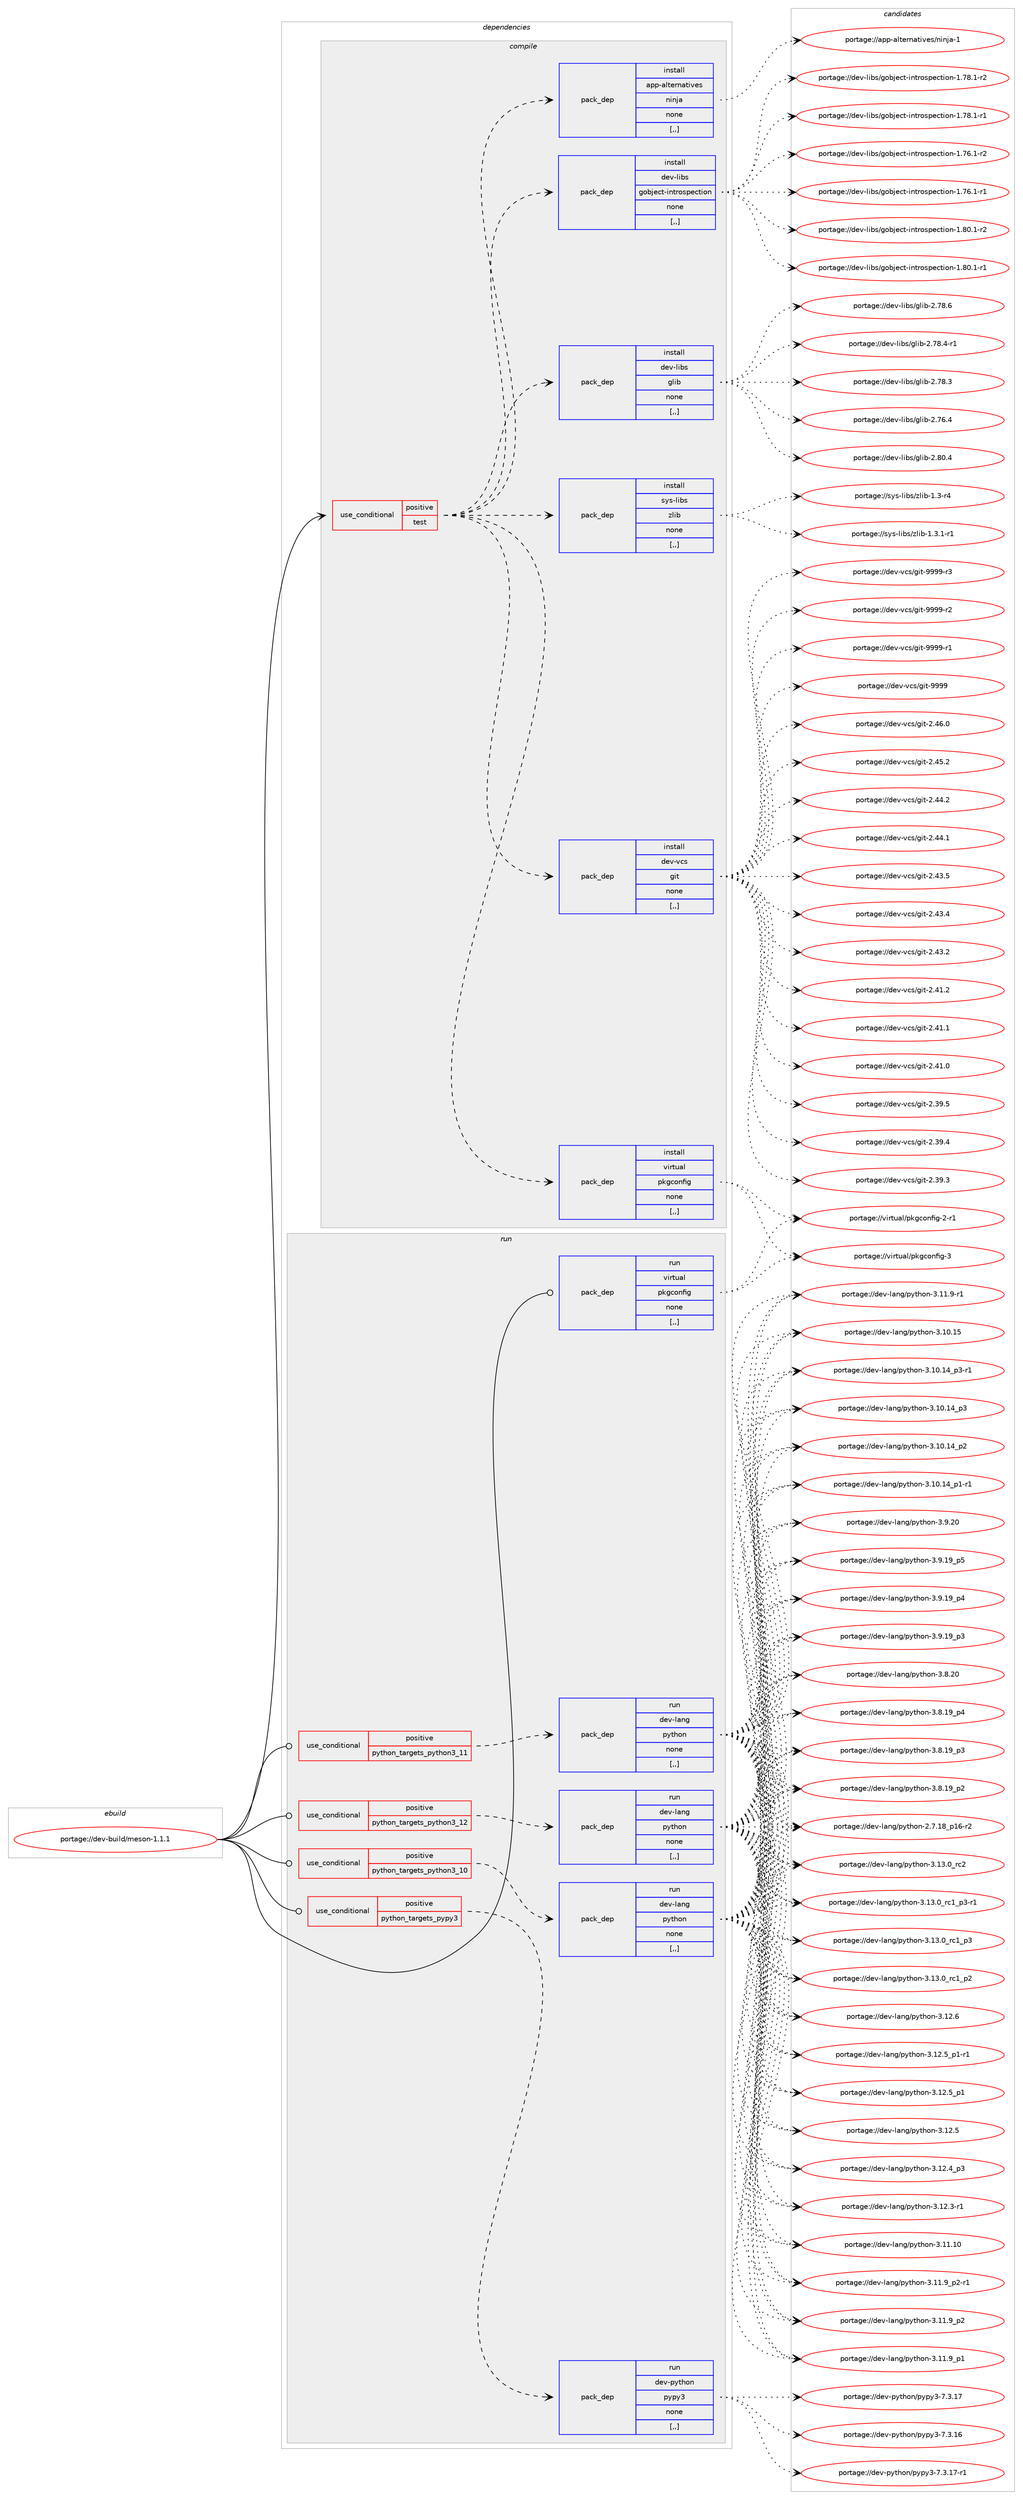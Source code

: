 digraph prolog {

# *************
# Graph options
# *************

newrank=true;
concentrate=true;
compound=true;
graph [rankdir=LR,fontname=Helvetica,fontsize=10,ranksep=1.5];#, ranksep=2.5, nodesep=0.2];
edge  [arrowhead=vee];
node  [fontname=Helvetica,fontsize=10];

# **********
# The ebuild
# **********

subgraph cluster_leftcol {
color=gray;
label=<<i>ebuild</i>>;
id [label="portage://dev-build/meson-1.1.1", color=red, width=4, href="../dev-build/meson-1.1.1.svg"];
}

# ****************
# The dependencies
# ****************

subgraph cluster_midcol {
color=gray;
label=<<i>dependencies</i>>;
subgraph cluster_compile {
fillcolor="#eeeeee";
style=filled;
label=<<i>compile</i>>;
subgraph cond146653 {
dependency558226 [label=<<TABLE BORDER="0" CELLBORDER="1" CELLSPACING="0" CELLPADDING="4"><TR><TD ROWSPAN="3" CELLPADDING="10">use_conditional</TD></TR><TR><TD>positive</TD></TR><TR><TD>test</TD></TR></TABLE>>, shape=none, color=red];
subgraph pack407051 {
dependency558227 [label=<<TABLE BORDER="0" CELLBORDER="1" CELLSPACING="0" CELLPADDING="4" WIDTH="220"><TR><TD ROWSPAN="6" CELLPADDING="30">pack_dep</TD></TR><TR><TD WIDTH="110">install</TD></TR><TR><TD>dev-libs</TD></TR><TR><TD>glib</TD></TR><TR><TD>none</TD></TR><TR><TD>[,,]</TD></TR></TABLE>>, shape=none, color=blue];
}
dependency558226:e -> dependency558227:w [weight=20,style="dashed",arrowhead="vee"];
subgraph pack407052 {
dependency558228 [label=<<TABLE BORDER="0" CELLBORDER="1" CELLSPACING="0" CELLPADDING="4" WIDTH="220"><TR><TD ROWSPAN="6" CELLPADDING="30">pack_dep</TD></TR><TR><TD WIDTH="110">install</TD></TR><TR><TD>dev-libs</TD></TR><TR><TD>gobject-introspection</TD></TR><TR><TD>none</TD></TR><TR><TD>[,,]</TD></TR></TABLE>>, shape=none, color=blue];
}
dependency558226:e -> dependency558228:w [weight=20,style="dashed",arrowhead="vee"];
subgraph pack407053 {
dependency558229 [label=<<TABLE BORDER="0" CELLBORDER="1" CELLSPACING="0" CELLPADDING="4" WIDTH="220"><TR><TD ROWSPAN="6" CELLPADDING="30">pack_dep</TD></TR><TR><TD WIDTH="110">install</TD></TR><TR><TD>app-alternatives</TD></TR><TR><TD>ninja</TD></TR><TR><TD>none</TD></TR><TR><TD>[,,]</TD></TR></TABLE>>, shape=none, color=blue];
}
dependency558226:e -> dependency558229:w [weight=20,style="dashed",arrowhead="vee"];
subgraph pack407054 {
dependency558230 [label=<<TABLE BORDER="0" CELLBORDER="1" CELLSPACING="0" CELLPADDING="4" WIDTH="220"><TR><TD ROWSPAN="6" CELLPADDING="30">pack_dep</TD></TR><TR><TD WIDTH="110">install</TD></TR><TR><TD>dev-vcs</TD></TR><TR><TD>git</TD></TR><TR><TD>none</TD></TR><TR><TD>[,,]</TD></TR></TABLE>>, shape=none, color=blue];
}
dependency558226:e -> dependency558230:w [weight=20,style="dashed",arrowhead="vee"];
subgraph pack407055 {
dependency558231 [label=<<TABLE BORDER="0" CELLBORDER="1" CELLSPACING="0" CELLPADDING="4" WIDTH="220"><TR><TD ROWSPAN="6" CELLPADDING="30">pack_dep</TD></TR><TR><TD WIDTH="110">install</TD></TR><TR><TD>sys-libs</TD></TR><TR><TD>zlib</TD></TR><TR><TD>none</TD></TR><TR><TD>[,,]</TD></TR></TABLE>>, shape=none, color=blue];
}
dependency558226:e -> dependency558231:w [weight=20,style="dashed",arrowhead="vee"];
subgraph pack407056 {
dependency558232 [label=<<TABLE BORDER="0" CELLBORDER="1" CELLSPACING="0" CELLPADDING="4" WIDTH="220"><TR><TD ROWSPAN="6" CELLPADDING="30">pack_dep</TD></TR><TR><TD WIDTH="110">install</TD></TR><TR><TD>virtual</TD></TR><TR><TD>pkgconfig</TD></TR><TR><TD>none</TD></TR><TR><TD>[,,]</TD></TR></TABLE>>, shape=none, color=blue];
}
dependency558226:e -> dependency558232:w [weight=20,style="dashed",arrowhead="vee"];
}
id:e -> dependency558226:w [weight=20,style="solid",arrowhead="vee"];
}
subgraph cluster_compileandrun {
fillcolor="#eeeeee";
style=filled;
label=<<i>compile and run</i>>;
}
subgraph cluster_run {
fillcolor="#eeeeee";
style=filled;
label=<<i>run</i>>;
subgraph cond146654 {
dependency558233 [label=<<TABLE BORDER="0" CELLBORDER="1" CELLSPACING="0" CELLPADDING="4"><TR><TD ROWSPAN="3" CELLPADDING="10">use_conditional</TD></TR><TR><TD>positive</TD></TR><TR><TD>python_targets_pypy3</TD></TR></TABLE>>, shape=none, color=red];
subgraph pack407057 {
dependency558234 [label=<<TABLE BORDER="0" CELLBORDER="1" CELLSPACING="0" CELLPADDING="4" WIDTH="220"><TR><TD ROWSPAN="6" CELLPADDING="30">pack_dep</TD></TR><TR><TD WIDTH="110">run</TD></TR><TR><TD>dev-python</TD></TR><TR><TD>pypy3</TD></TR><TR><TD>none</TD></TR><TR><TD>[,,]</TD></TR></TABLE>>, shape=none, color=blue];
}
dependency558233:e -> dependency558234:w [weight=20,style="dashed",arrowhead="vee"];
}
id:e -> dependency558233:w [weight=20,style="solid",arrowhead="odot"];
subgraph cond146655 {
dependency558235 [label=<<TABLE BORDER="0" CELLBORDER="1" CELLSPACING="0" CELLPADDING="4"><TR><TD ROWSPAN="3" CELLPADDING="10">use_conditional</TD></TR><TR><TD>positive</TD></TR><TR><TD>python_targets_python3_10</TD></TR></TABLE>>, shape=none, color=red];
subgraph pack407058 {
dependency558236 [label=<<TABLE BORDER="0" CELLBORDER="1" CELLSPACING="0" CELLPADDING="4" WIDTH="220"><TR><TD ROWSPAN="6" CELLPADDING="30">pack_dep</TD></TR><TR><TD WIDTH="110">run</TD></TR><TR><TD>dev-lang</TD></TR><TR><TD>python</TD></TR><TR><TD>none</TD></TR><TR><TD>[,,]</TD></TR></TABLE>>, shape=none, color=blue];
}
dependency558235:e -> dependency558236:w [weight=20,style="dashed",arrowhead="vee"];
}
id:e -> dependency558235:w [weight=20,style="solid",arrowhead="odot"];
subgraph cond146656 {
dependency558237 [label=<<TABLE BORDER="0" CELLBORDER="1" CELLSPACING="0" CELLPADDING="4"><TR><TD ROWSPAN="3" CELLPADDING="10">use_conditional</TD></TR><TR><TD>positive</TD></TR><TR><TD>python_targets_python3_11</TD></TR></TABLE>>, shape=none, color=red];
subgraph pack407059 {
dependency558238 [label=<<TABLE BORDER="0" CELLBORDER="1" CELLSPACING="0" CELLPADDING="4" WIDTH="220"><TR><TD ROWSPAN="6" CELLPADDING="30">pack_dep</TD></TR><TR><TD WIDTH="110">run</TD></TR><TR><TD>dev-lang</TD></TR><TR><TD>python</TD></TR><TR><TD>none</TD></TR><TR><TD>[,,]</TD></TR></TABLE>>, shape=none, color=blue];
}
dependency558237:e -> dependency558238:w [weight=20,style="dashed",arrowhead="vee"];
}
id:e -> dependency558237:w [weight=20,style="solid",arrowhead="odot"];
subgraph cond146657 {
dependency558239 [label=<<TABLE BORDER="0" CELLBORDER="1" CELLSPACING="0" CELLPADDING="4"><TR><TD ROWSPAN="3" CELLPADDING="10">use_conditional</TD></TR><TR><TD>positive</TD></TR><TR><TD>python_targets_python3_12</TD></TR></TABLE>>, shape=none, color=red];
subgraph pack407060 {
dependency558240 [label=<<TABLE BORDER="0" CELLBORDER="1" CELLSPACING="0" CELLPADDING="4" WIDTH="220"><TR><TD ROWSPAN="6" CELLPADDING="30">pack_dep</TD></TR><TR><TD WIDTH="110">run</TD></TR><TR><TD>dev-lang</TD></TR><TR><TD>python</TD></TR><TR><TD>none</TD></TR><TR><TD>[,,]</TD></TR></TABLE>>, shape=none, color=blue];
}
dependency558239:e -> dependency558240:w [weight=20,style="dashed",arrowhead="vee"];
}
id:e -> dependency558239:w [weight=20,style="solid",arrowhead="odot"];
subgraph pack407061 {
dependency558241 [label=<<TABLE BORDER="0" CELLBORDER="1" CELLSPACING="0" CELLPADDING="4" WIDTH="220"><TR><TD ROWSPAN="6" CELLPADDING="30">pack_dep</TD></TR><TR><TD WIDTH="110">run</TD></TR><TR><TD>virtual</TD></TR><TR><TD>pkgconfig</TD></TR><TR><TD>none</TD></TR><TR><TD>[,,]</TD></TR></TABLE>>, shape=none, color=blue];
}
id:e -> dependency558241:w [weight=20,style="solid",arrowhead="odot"];
}
}

# **************
# The candidates
# **************

subgraph cluster_choices {
rank=same;
color=gray;
label=<<i>candidates</i>>;

subgraph choice407051 {
color=black;
nodesep=1;
choice1001011184510810598115471031081059845504656484652 [label="portage://dev-libs/glib-2.80.4", color=red, width=4,href="../dev-libs/glib-2.80.4.svg"];
choice1001011184510810598115471031081059845504655564654 [label="portage://dev-libs/glib-2.78.6", color=red, width=4,href="../dev-libs/glib-2.78.6.svg"];
choice10010111845108105981154710310810598455046555646524511449 [label="portage://dev-libs/glib-2.78.4-r1", color=red, width=4,href="../dev-libs/glib-2.78.4-r1.svg"];
choice1001011184510810598115471031081059845504655564651 [label="portage://dev-libs/glib-2.78.3", color=red, width=4,href="../dev-libs/glib-2.78.3.svg"];
choice1001011184510810598115471031081059845504655544652 [label="portage://dev-libs/glib-2.76.4", color=red, width=4,href="../dev-libs/glib-2.76.4.svg"];
dependency558227:e -> choice1001011184510810598115471031081059845504656484652:w [style=dotted,weight="100"];
dependency558227:e -> choice1001011184510810598115471031081059845504655564654:w [style=dotted,weight="100"];
dependency558227:e -> choice10010111845108105981154710310810598455046555646524511449:w [style=dotted,weight="100"];
dependency558227:e -> choice1001011184510810598115471031081059845504655564651:w [style=dotted,weight="100"];
dependency558227:e -> choice1001011184510810598115471031081059845504655544652:w [style=dotted,weight="100"];
}
subgraph choice407052 {
color=black;
nodesep=1;
choice10010111845108105981154710311198106101991164510511011611411111511210199116105111110454946564846494511450 [label="portage://dev-libs/gobject-introspection-1.80.1-r2", color=red, width=4,href="../dev-libs/gobject-introspection-1.80.1-r2.svg"];
choice10010111845108105981154710311198106101991164510511011611411111511210199116105111110454946564846494511449 [label="portage://dev-libs/gobject-introspection-1.80.1-r1", color=red, width=4,href="../dev-libs/gobject-introspection-1.80.1-r1.svg"];
choice10010111845108105981154710311198106101991164510511011611411111511210199116105111110454946555646494511450 [label="portage://dev-libs/gobject-introspection-1.78.1-r2", color=red, width=4,href="../dev-libs/gobject-introspection-1.78.1-r2.svg"];
choice10010111845108105981154710311198106101991164510511011611411111511210199116105111110454946555646494511449 [label="portage://dev-libs/gobject-introspection-1.78.1-r1", color=red, width=4,href="../dev-libs/gobject-introspection-1.78.1-r1.svg"];
choice10010111845108105981154710311198106101991164510511011611411111511210199116105111110454946555446494511450 [label="portage://dev-libs/gobject-introspection-1.76.1-r2", color=red, width=4,href="../dev-libs/gobject-introspection-1.76.1-r2.svg"];
choice10010111845108105981154710311198106101991164510511011611411111511210199116105111110454946555446494511449 [label="portage://dev-libs/gobject-introspection-1.76.1-r1", color=red, width=4,href="../dev-libs/gobject-introspection-1.76.1-r1.svg"];
dependency558228:e -> choice10010111845108105981154710311198106101991164510511011611411111511210199116105111110454946564846494511450:w [style=dotted,weight="100"];
dependency558228:e -> choice10010111845108105981154710311198106101991164510511011611411111511210199116105111110454946564846494511449:w [style=dotted,weight="100"];
dependency558228:e -> choice10010111845108105981154710311198106101991164510511011611411111511210199116105111110454946555646494511450:w [style=dotted,weight="100"];
dependency558228:e -> choice10010111845108105981154710311198106101991164510511011611411111511210199116105111110454946555646494511449:w [style=dotted,weight="100"];
dependency558228:e -> choice10010111845108105981154710311198106101991164510511011611411111511210199116105111110454946555446494511450:w [style=dotted,weight="100"];
dependency558228:e -> choice10010111845108105981154710311198106101991164510511011611411111511210199116105111110454946555446494511449:w [style=dotted,weight="100"];
}
subgraph choice407053 {
color=black;
nodesep=1;
choice9711211245971081161011141109711610511810111547110105110106974549 [label="portage://app-alternatives/ninja-1", color=red, width=4,href="../app-alternatives/ninja-1.svg"];
dependency558229:e -> choice9711211245971081161011141109711610511810111547110105110106974549:w [style=dotted,weight="100"];
}
subgraph choice407054 {
color=black;
nodesep=1;
choice10010111845118991154710310511645575757574511451 [label="portage://dev-vcs/git-9999-r3", color=red, width=4,href="../dev-vcs/git-9999-r3.svg"];
choice10010111845118991154710310511645575757574511450 [label="portage://dev-vcs/git-9999-r2", color=red, width=4,href="../dev-vcs/git-9999-r2.svg"];
choice10010111845118991154710310511645575757574511449 [label="portage://dev-vcs/git-9999-r1", color=red, width=4,href="../dev-vcs/git-9999-r1.svg"];
choice1001011184511899115471031051164557575757 [label="portage://dev-vcs/git-9999", color=red, width=4,href="../dev-vcs/git-9999.svg"];
choice10010111845118991154710310511645504652544648 [label="portage://dev-vcs/git-2.46.0", color=red, width=4,href="../dev-vcs/git-2.46.0.svg"];
choice10010111845118991154710310511645504652534650 [label="portage://dev-vcs/git-2.45.2", color=red, width=4,href="../dev-vcs/git-2.45.2.svg"];
choice10010111845118991154710310511645504652524650 [label="portage://dev-vcs/git-2.44.2", color=red, width=4,href="../dev-vcs/git-2.44.2.svg"];
choice10010111845118991154710310511645504652524649 [label="portage://dev-vcs/git-2.44.1", color=red, width=4,href="../dev-vcs/git-2.44.1.svg"];
choice10010111845118991154710310511645504652514653 [label="portage://dev-vcs/git-2.43.5", color=red, width=4,href="../dev-vcs/git-2.43.5.svg"];
choice10010111845118991154710310511645504652514652 [label="portage://dev-vcs/git-2.43.4", color=red, width=4,href="../dev-vcs/git-2.43.4.svg"];
choice10010111845118991154710310511645504652514650 [label="portage://dev-vcs/git-2.43.2", color=red, width=4,href="../dev-vcs/git-2.43.2.svg"];
choice10010111845118991154710310511645504652494650 [label="portage://dev-vcs/git-2.41.2", color=red, width=4,href="../dev-vcs/git-2.41.2.svg"];
choice10010111845118991154710310511645504652494649 [label="portage://dev-vcs/git-2.41.1", color=red, width=4,href="../dev-vcs/git-2.41.1.svg"];
choice10010111845118991154710310511645504652494648 [label="portage://dev-vcs/git-2.41.0", color=red, width=4,href="../dev-vcs/git-2.41.0.svg"];
choice10010111845118991154710310511645504651574653 [label="portage://dev-vcs/git-2.39.5", color=red, width=4,href="../dev-vcs/git-2.39.5.svg"];
choice10010111845118991154710310511645504651574652 [label="portage://dev-vcs/git-2.39.4", color=red, width=4,href="../dev-vcs/git-2.39.4.svg"];
choice10010111845118991154710310511645504651574651 [label="portage://dev-vcs/git-2.39.3", color=red, width=4,href="../dev-vcs/git-2.39.3.svg"];
dependency558230:e -> choice10010111845118991154710310511645575757574511451:w [style=dotted,weight="100"];
dependency558230:e -> choice10010111845118991154710310511645575757574511450:w [style=dotted,weight="100"];
dependency558230:e -> choice10010111845118991154710310511645575757574511449:w [style=dotted,weight="100"];
dependency558230:e -> choice1001011184511899115471031051164557575757:w [style=dotted,weight="100"];
dependency558230:e -> choice10010111845118991154710310511645504652544648:w [style=dotted,weight="100"];
dependency558230:e -> choice10010111845118991154710310511645504652534650:w [style=dotted,weight="100"];
dependency558230:e -> choice10010111845118991154710310511645504652524650:w [style=dotted,weight="100"];
dependency558230:e -> choice10010111845118991154710310511645504652524649:w [style=dotted,weight="100"];
dependency558230:e -> choice10010111845118991154710310511645504652514653:w [style=dotted,weight="100"];
dependency558230:e -> choice10010111845118991154710310511645504652514652:w [style=dotted,weight="100"];
dependency558230:e -> choice10010111845118991154710310511645504652514650:w [style=dotted,weight="100"];
dependency558230:e -> choice10010111845118991154710310511645504652494650:w [style=dotted,weight="100"];
dependency558230:e -> choice10010111845118991154710310511645504652494649:w [style=dotted,weight="100"];
dependency558230:e -> choice10010111845118991154710310511645504652494648:w [style=dotted,weight="100"];
dependency558230:e -> choice10010111845118991154710310511645504651574653:w [style=dotted,weight="100"];
dependency558230:e -> choice10010111845118991154710310511645504651574652:w [style=dotted,weight="100"];
dependency558230:e -> choice10010111845118991154710310511645504651574651:w [style=dotted,weight="100"];
}
subgraph choice407055 {
color=black;
nodesep=1;
choice115121115451081059811547122108105984549465146494511449 [label="portage://sys-libs/zlib-1.3.1-r1", color=red, width=4,href="../sys-libs/zlib-1.3.1-r1.svg"];
choice11512111545108105981154712210810598454946514511452 [label="portage://sys-libs/zlib-1.3-r4", color=red, width=4,href="../sys-libs/zlib-1.3-r4.svg"];
dependency558231:e -> choice115121115451081059811547122108105984549465146494511449:w [style=dotted,weight="100"];
dependency558231:e -> choice11512111545108105981154712210810598454946514511452:w [style=dotted,weight="100"];
}
subgraph choice407056 {
color=black;
nodesep=1;
choice1181051141161179710847112107103991111101021051034551 [label="portage://virtual/pkgconfig-3", color=red, width=4,href="../virtual/pkgconfig-3.svg"];
choice11810511411611797108471121071039911111010210510345504511449 [label="portage://virtual/pkgconfig-2-r1", color=red, width=4,href="../virtual/pkgconfig-2-r1.svg"];
dependency558232:e -> choice1181051141161179710847112107103991111101021051034551:w [style=dotted,weight="100"];
dependency558232:e -> choice11810511411611797108471121071039911111010210510345504511449:w [style=dotted,weight="100"];
}
subgraph choice407057 {
color=black;
nodesep=1;
choice100101118451121211161041111104711212111212151455546514649554511449 [label="portage://dev-python/pypy3-7.3.17-r1", color=red, width=4,href="../dev-python/pypy3-7.3.17-r1.svg"];
choice10010111845112121116104111110471121211121215145554651464955 [label="portage://dev-python/pypy3-7.3.17", color=red, width=4,href="../dev-python/pypy3-7.3.17.svg"];
choice10010111845112121116104111110471121211121215145554651464954 [label="portage://dev-python/pypy3-7.3.16", color=red, width=4,href="../dev-python/pypy3-7.3.16.svg"];
dependency558234:e -> choice100101118451121211161041111104711212111212151455546514649554511449:w [style=dotted,weight="100"];
dependency558234:e -> choice10010111845112121116104111110471121211121215145554651464955:w [style=dotted,weight="100"];
dependency558234:e -> choice10010111845112121116104111110471121211121215145554651464954:w [style=dotted,weight="100"];
}
subgraph choice407058 {
color=black;
nodesep=1;
choice10010111845108971101034711212111610411111045514649514648951149950 [label="portage://dev-lang/python-3.13.0_rc2", color=red, width=4,href="../dev-lang/python-3.13.0_rc2.svg"];
choice1001011184510897110103471121211161041111104551464951464895114994995112514511449 [label="portage://dev-lang/python-3.13.0_rc1_p3-r1", color=red, width=4,href="../dev-lang/python-3.13.0_rc1_p3-r1.svg"];
choice100101118451089711010347112121116104111110455146495146489511499499511251 [label="portage://dev-lang/python-3.13.0_rc1_p3", color=red, width=4,href="../dev-lang/python-3.13.0_rc1_p3.svg"];
choice100101118451089711010347112121116104111110455146495146489511499499511250 [label="portage://dev-lang/python-3.13.0_rc1_p2", color=red, width=4,href="../dev-lang/python-3.13.0_rc1_p2.svg"];
choice10010111845108971101034711212111610411111045514649504654 [label="portage://dev-lang/python-3.12.6", color=red, width=4,href="../dev-lang/python-3.12.6.svg"];
choice1001011184510897110103471121211161041111104551464950465395112494511449 [label="portage://dev-lang/python-3.12.5_p1-r1", color=red, width=4,href="../dev-lang/python-3.12.5_p1-r1.svg"];
choice100101118451089711010347112121116104111110455146495046539511249 [label="portage://dev-lang/python-3.12.5_p1", color=red, width=4,href="../dev-lang/python-3.12.5_p1.svg"];
choice10010111845108971101034711212111610411111045514649504653 [label="portage://dev-lang/python-3.12.5", color=red, width=4,href="../dev-lang/python-3.12.5.svg"];
choice100101118451089711010347112121116104111110455146495046529511251 [label="portage://dev-lang/python-3.12.4_p3", color=red, width=4,href="../dev-lang/python-3.12.4_p3.svg"];
choice100101118451089711010347112121116104111110455146495046514511449 [label="portage://dev-lang/python-3.12.3-r1", color=red, width=4,href="../dev-lang/python-3.12.3-r1.svg"];
choice1001011184510897110103471121211161041111104551464949464948 [label="portage://dev-lang/python-3.11.10", color=red, width=4,href="../dev-lang/python-3.11.10.svg"];
choice1001011184510897110103471121211161041111104551464949465795112504511449 [label="portage://dev-lang/python-3.11.9_p2-r1", color=red, width=4,href="../dev-lang/python-3.11.9_p2-r1.svg"];
choice100101118451089711010347112121116104111110455146494946579511250 [label="portage://dev-lang/python-3.11.9_p2", color=red, width=4,href="../dev-lang/python-3.11.9_p2.svg"];
choice100101118451089711010347112121116104111110455146494946579511249 [label="portage://dev-lang/python-3.11.9_p1", color=red, width=4,href="../dev-lang/python-3.11.9_p1.svg"];
choice100101118451089711010347112121116104111110455146494946574511449 [label="portage://dev-lang/python-3.11.9-r1", color=red, width=4,href="../dev-lang/python-3.11.9-r1.svg"];
choice1001011184510897110103471121211161041111104551464948464953 [label="portage://dev-lang/python-3.10.15", color=red, width=4,href="../dev-lang/python-3.10.15.svg"];
choice100101118451089711010347112121116104111110455146494846495295112514511449 [label="portage://dev-lang/python-3.10.14_p3-r1", color=red, width=4,href="../dev-lang/python-3.10.14_p3-r1.svg"];
choice10010111845108971101034711212111610411111045514649484649529511251 [label="portage://dev-lang/python-3.10.14_p3", color=red, width=4,href="../dev-lang/python-3.10.14_p3.svg"];
choice10010111845108971101034711212111610411111045514649484649529511250 [label="portage://dev-lang/python-3.10.14_p2", color=red, width=4,href="../dev-lang/python-3.10.14_p2.svg"];
choice100101118451089711010347112121116104111110455146494846495295112494511449 [label="portage://dev-lang/python-3.10.14_p1-r1", color=red, width=4,href="../dev-lang/python-3.10.14_p1-r1.svg"];
choice10010111845108971101034711212111610411111045514657465048 [label="portage://dev-lang/python-3.9.20", color=red, width=4,href="../dev-lang/python-3.9.20.svg"];
choice100101118451089711010347112121116104111110455146574649579511253 [label="portage://dev-lang/python-3.9.19_p5", color=red, width=4,href="../dev-lang/python-3.9.19_p5.svg"];
choice100101118451089711010347112121116104111110455146574649579511252 [label="portage://dev-lang/python-3.9.19_p4", color=red, width=4,href="../dev-lang/python-3.9.19_p4.svg"];
choice100101118451089711010347112121116104111110455146574649579511251 [label="portage://dev-lang/python-3.9.19_p3", color=red, width=4,href="../dev-lang/python-3.9.19_p3.svg"];
choice10010111845108971101034711212111610411111045514656465048 [label="portage://dev-lang/python-3.8.20", color=red, width=4,href="../dev-lang/python-3.8.20.svg"];
choice100101118451089711010347112121116104111110455146564649579511252 [label="portage://dev-lang/python-3.8.19_p4", color=red, width=4,href="../dev-lang/python-3.8.19_p4.svg"];
choice100101118451089711010347112121116104111110455146564649579511251 [label="portage://dev-lang/python-3.8.19_p3", color=red, width=4,href="../dev-lang/python-3.8.19_p3.svg"];
choice100101118451089711010347112121116104111110455146564649579511250 [label="portage://dev-lang/python-3.8.19_p2", color=red, width=4,href="../dev-lang/python-3.8.19_p2.svg"];
choice100101118451089711010347112121116104111110455046554649569511249544511450 [label="portage://dev-lang/python-2.7.18_p16-r2", color=red, width=4,href="../dev-lang/python-2.7.18_p16-r2.svg"];
dependency558236:e -> choice10010111845108971101034711212111610411111045514649514648951149950:w [style=dotted,weight="100"];
dependency558236:e -> choice1001011184510897110103471121211161041111104551464951464895114994995112514511449:w [style=dotted,weight="100"];
dependency558236:e -> choice100101118451089711010347112121116104111110455146495146489511499499511251:w [style=dotted,weight="100"];
dependency558236:e -> choice100101118451089711010347112121116104111110455146495146489511499499511250:w [style=dotted,weight="100"];
dependency558236:e -> choice10010111845108971101034711212111610411111045514649504654:w [style=dotted,weight="100"];
dependency558236:e -> choice1001011184510897110103471121211161041111104551464950465395112494511449:w [style=dotted,weight="100"];
dependency558236:e -> choice100101118451089711010347112121116104111110455146495046539511249:w [style=dotted,weight="100"];
dependency558236:e -> choice10010111845108971101034711212111610411111045514649504653:w [style=dotted,weight="100"];
dependency558236:e -> choice100101118451089711010347112121116104111110455146495046529511251:w [style=dotted,weight="100"];
dependency558236:e -> choice100101118451089711010347112121116104111110455146495046514511449:w [style=dotted,weight="100"];
dependency558236:e -> choice1001011184510897110103471121211161041111104551464949464948:w [style=dotted,weight="100"];
dependency558236:e -> choice1001011184510897110103471121211161041111104551464949465795112504511449:w [style=dotted,weight="100"];
dependency558236:e -> choice100101118451089711010347112121116104111110455146494946579511250:w [style=dotted,weight="100"];
dependency558236:e -> choice100101118451089711010347112121116104111110455146494946579511249:w [style=dotted,weight="100"];
dependency558236:e -> choice100101118451089711010347112121116104111110455146494946574511449:w [style=dotted,weight="100"];
dependency558236:e -> choice1001011184510897110103471121211161041111104551464948464953:w [style=dotted,weight="100"];
dependency558236:e -> choice100101118451089711010347112121116104111110455146494846495295112514511449:w [style=dotted,weight="100"];
dependency558236:e -> choice10010111845108971101034711212111610411111045514649484649529511251:w [style=dotted,weight="100"];
dependency558236:e -> choice10010111845108971101034711212111610411111045514649484649529511250:w [style=dotted,weight="100"];
dependency558236:e -> choice100101118451089711010347112121116104111110455146494846495295112494511449:w [style=dotted,weight="100"];
dependency558236:e -> choice10010111845108971101034711212111610411111045514657465048:w [style=dotted,weight="100"];
dependency558236:e -> choice100101118451089711010347112121116104111110455146574649579511253:w [style=dotted,weight="100"];
dependency558236:e -> choice100101118451089711010347112121116104111110455146574649579511252:w [style=dotted,weight="100"];
dependency558236:e -> choice100101118451089711010347112121116104111110455146574649579511251:w [style=dotted,weight="100"];
dependency558236:e -> choice10010111845108971101034711212111610411111045514656465048:w [style=dotted,weight="100"];
dependency558236:e -> choice100101118451089711010347112121116104111110455146564649579511252:w [style=dotted,weight="100"];
dependency558236:e -> choice100101118451089711010347112121116104111110455146564649579511251:w [style=dotted,weight="100"];
dependency558236:e -> choice100101118451089711010347112121116104111110455146564649579511250:w [style=dotted,weight="100"];
dependency558236:e -> choice100101118451089711010347112121116104111110455046554649569511249544511450:w [style=dotted,weight="100"];
}
subgraph choice407059 {
color=black;
nodesep=1;
choice10010111845108971101034711212111610411111045514649514648951149950 [label="portage://dev-lang/python-3.13.0_rc2", color=red, width=4,href="../dev-lang/python-3.13.0_rc2.svg"];
choice1001011184510897110103471121211161041111104551464951464895114994995112514511449 [label="portage://dev-lang/python-3.13.0_rc1_p3-r1", color=red, width=4,href="../dev-lang/python-3.13.0_rc1_p3-r1.svg"];
choice100101118451089711010347112121116104111110455146495146489511499499511251 [label="portage://dev-lang/python-3.13.0_rc1_p3", color=red, width=4,href="../dev-lang/python-3.13.0_rc1_p3.svg"];
choice100101118451089711010347112121116104111110455146495146489511499499511250 [label="portage://dev-lang/python-3.13.0_rc1_p2", color=red, width=4,href="../dev-lang/python-3.13.0_rc1_p2.svg"];
choice10010111845108971101034711212111610411111045514649504654 [label="portage://dev-lang/python-3.12.6", color=red, width=4,href="../dev-lang/python-3.12.6.svg"];
choice1001011184510897110103471121211161041111104551464950465395112494511449 [label="portage://dev-lang/python-3.12.5_p1-r1", color=red, width=4,href="../dev-lang/python-3.12.5_p1-r1.svg"];
choice100101118451089711010347112121116104111110455146495046539511249 [label="portage://dev-lang/python-3.12.5_p1", color=red, width=4,href="../dev-lang/python-3.12.5_p1.svg"];
choice10010111845108971101034711212111610411111045514649504653 [label="portage://dev-lang/python-3.12.5", color=red, width=4,href="../dev-lang/python-3.12.5.svg"];
choice100101118451089711010347112121116104111110455146495046529511251 [label="portage://dev-lang/python-3.12.4_p3", color=red, width=4,href="../dev-lang/python-3.12.4_p3.svg"];
choice100101118451089711010347112121116104111110455146495046514511449 [label="portage://dev-lang/python-3.12.3-r1", color=red, width=4,href="../dev-lang/python-3.12.3-r1.svg"];
choice1001011184510897110103471121211161041111104551464949464948 [label="portage://dev-lang/python-3.11.10", color=red, width=4,href="../dev-lang/python-3.11.10.svg"];
choice1001011184510897110103471121211161041111104551464949465795112504511449 [label="portage://dev-lang/python-3.11.9_p2-r1", color=red, width=4,href="../dev-lang/python-3.11.9_p2-r1.svg"];
choice100101118451089711010347112121116104111110455146494946579511250 [label="portage://dev-lang/python-3.11.9_p2", color=red, width=4,href="../dev-lang/python-3.11.9_p2.svg"];
choice100101118451089711010347112121116104111110455146494946579511249 [label="portage://dev-lang/python-3.11.9_p1", color=red, width=4,href="../dev-lang/python-3.11.9_p1.svg"];
choice100101118451089711010347112121116104111110455146494946574511449 [label="portage://dev-lang/python-3.11.9-r1", color=red, width=4,href="../dev-lang/python-3.11.9-r1.svg"];
choice1001011184510897110103471121211161041111104551464948464953 [label="portage://dev-lang/python-3.10.15", color=red, width=4,href="../dev-lang/python-3.10.15.svg"];
choice100101118451089711010347112121116104111110455146494846495295112514511449 [label="portage://dev-lang/python-3.10.14_p3-r1", color=red, width=4,href="../dev-lang/python-3.10.14_p3-r1.svg"];
choice10010111845108971101034711212111610411111045514649484649529511251 [label="portage://dev-lang/python-3.10.14_p3", color=red, width=4,href="../dev-lang/python-3.10.14_p3.svg"];
choice10010111845108971101034711212111610411111045514649484649529511250 [label="portage://dev-lang/python-3.10.14_p2", color=red, width=4,href="../dev-lang/python-3.10.14_p2.svg"];
choice100101118451089711010347112121116104111110455146494846495295112494511449 [label="portage://dev-lang/python-3.10.14_p1-r1", color=red, width=4,href="../dev-lang/python-3.10.14_p1-r1.svg"];
choice10010111845108971101034711212111610411111045514657465048 [label="portage://dev-lang/python-3.9.20", color=red, width=4,href="../dev-lang/python-3.9.20.svg"];
choice100101118451089711010347112121116104111110455146574649579511253 [label="portage://dev-lang/python-3.9.19_p5", color=red, width=4,href="../dev-lang/python-3.9.19_p5.svg"];
choice100101118451089711010347112121116104111110455146574649579511252 [label="portage://dev-lang/python-3.9.19_p4", color=red, width=4,href="../dev-lang/python-3.9.19_p4.svg"];
choice100101118451089711010347112121116104111110455146574649579511251 [label="portage://dev-lang/python-3.9.19_p3", color=red, width=4,href="../dev-lang/python-3.9.19_p3.svg"];
choice10010111845108971101034711212111610411111045514656465048 [label="portage://dev-lang/python-3.8.20", color=red, width=4,href="../dev-lang/python-3.8.20.svg"];
choice100101118451089711010347112121116104111110455146564649579511252 [label="portage://dev-lang/python-3.8.19_p4", color=red, width=4,href="../dev-lang/python-3.8.19_p4.svg"];
choice100101118451089711010347112121116104111110455146564649579511251 [label="portage://dev-lang/python-3.8.19_p3", color=red, width=4,href="../dev-lang/python-3.8.19_p3.svg"];
choice100101118451089711010347112121116104111110455146564649579511250 [label="portage://dev-lang/python-3.8.19_p2", color=red, width=4,href="../dev-lang/python-3.8.19_p2.svg"];
choice100101118451089711010347112121116104111110455046554649569511249544511450 [label="portage://dev-lang/python-2.7.18_p16-r2", color=red, width=4,href="../dev-lang/python-2.7.18_p16-r2.svg"];
dependency558238:e -> choice10010111845108971101034711212111610411111045514649514648951149950:w [style=dotted,weight="100"];
dependency558238:e -> choice1001011184510897110103471121211161041111104551464951464895114994995112514511449:w [style=dotted,weight="100"];
dependency558238:e -> choice100101118451089711010347112121116104111110455146495146489511499499511251:w [style=dotted,weight="100"];
dependency558238:e -> choice100101118451089711010347112121116104111110455146495146489511499499511250:w [style=dotted,weight="100"];
dependency558238:e -> choice10010111845108971101034711212111610411111045514649504654:w [style=dotted,weight="100"];
dependency558238:e -> choice1001011184510897110103471121211161041111104551464950465395112494511449:w [style=dotted,weight="100"];
dependency558238:e -> choice100101118451089711010347112121116104111110455146495046539511249:w [style=dotted,weight="100"];
dependency558238:e -> choice10010111845108971101034711212111610411111045514649504653:w [style=dotted,weight="100"];
dependency558238:e -> choice100101118451089711010347112121116104111110455146495046529511251:w [style=dotted,weight="100"];
dependency558238:e -> choice100101118451089711010347112121116104111110455146495046514511449:w [style=dotted,weight="100"];
dependency558238:e -> choice1001011184510897110103471121211161041111104551464949464948:w [style=dotted,weight="100"];
dependency558238:e -> choice1001011184510897110103471121211161041111104551464949465795112504511449:w [style=dotted,weight="100"];
dependency558238:e -> choice100101118451089711010347112121116104111110455146494946579511250:w [style=dotted,weight="100"];
dependency558238:e -> choice100101118451089711010347112121116104111110455146494946579511249:w [style=dotted,weight="100"];
dependency558238:e -> choice100101118451089711010347112121116104111110455146494946574511449:w [style=dotted,weight="100"];
dependency558238:e -> choice1001011184510897110103471121211161041111104551464948464953:w [style=dotted,weight="100"];
dependency558238:e -> choice100101118451089711010347112121116104111110455146494846495295112514511449:w [style=dotted,weight="100"];
dependency558238:e -> choice10010111845108971101034711212111610411111045514649484649529511251:w [style=dotted,weight="100"];
dependency558238:e -> choice10010111845108971101034711212111610411111045514649484649529511250:w [style=dotted,weight="100"];
dependency558238:e -> choice100101118451089711010347112121116104111110455146494846495295112494511449:w [style=dotted,weight="100"];
dependency558238:e -> choice10010111845108971101034711212111610411111045514657465048:w [style=dotted,weight="100"];
dependency558238:e -> choice100101118451089711010347112121116104111110455146574649579511253:w [style=dotted,weight="100"];
dependency558238:e -> choice100101118451089711010347112121116104111110455146574649579511252:w [style=dotted,weight="100"];
dependency558238:e -> choice100101118451089711010347112121116104111110455146574649579511251:w [style=dotted,weight="100"];
dependency558238:e -> choice10010111845108971101034711212111610411111045514656465048:w [style=dotted,weight="100"];
dependency558238:e -> choice100101118451089711010347112121116104111110455146564649579511252:w [style=dotted,weight="100"];
dependency558238:e -> choice100101118451089711010347112121116104111110455146564649579511251:w [style=dotted,weight="100"];
dependency558238:e -> choice100101118451089711010347112121116104111110455146564649579511250:w [style=dotted,weight="100"];
dependency558238:e -> choice100101118451089711010347112121116104111110455046554649569511249544511450:w [style=dotted,weight="100"];
}
subgraph choice407060 {
color=black;
nodesep=1;
choice10010111845108971101034711212111610411111045514649514648951149950 [label="portage://dev-lang/python-3.13.0_rc2", color=red, width=4,href="../dev-lang/python-3.13.0_rc2.svg"];
choice1001011184510897110103471121211161041111104551464951464895114994995112514511449 [label="portage://dev-lang/python-3.13.0_rc1_p3-r1", color=red, width=4,href="../dev-lang/python-3.13.0_rc1_p3-r1.svg"];
choice100101118451089711010347112121116104111110455146495146489511499499511251 [label="portage://dev-lang/python-3.13.0_rc1_p3", color=red, width=4,href="../dev-lang/python-3.13.0_rc1_p3.svg"];
choice100101118451089711010347112121116104111110455146495146489511499499511250 [label="portage://dev-lang/python-3.13.0_rc1_p2", color=red, width=4,href="../dev-lang/python-3.13.0_rc1_p2.svg"];
choice10010111845108971101034711212111610411111045514649504654 [label="portage://dev-lang/python-3.12.6", color=red, width=4,href="../dev-lang/python-3.12.6.svg"];
choice1001011184510897110103471121211161041111104551464950465395112494511449 [label="portage://dev-lang/python-3.12.5_p1-r1", color=red, width=4,href="../dev-lang/python-3.12.5_p1-r1.svg"];
choice100101118451089711010347112121116104111110455146495046539511249 [label="portage://dev-lang/python-3.12.5_p1", color=red, width=4,href="../dev-lang/python-3.12.5_p1.svg"];
choice10010111845108971101034711212111610411111045514649504653 [label="portage://dev-lang/python-3.12.5", color=red, width=4,href="../dev-lang/python-3.12.5.svg"];
choice100101118451089711010347112121116104111110455146495046529511251 [label="portage://dev-lang/python-3.12.4_p3", color=red, width=4,href="../dev-lang/python-3.12.4_p3.svg"];
choice100101118451089711010347112121116104111110455146495046514511449 [label="portage://dev-lang/python-3.12.3-r1", color=red, width=4,href="../dev-lang/python-3.12.3-r1.svg"];
choice1001011184510897110103471121211161041111104551464949464948 [label="portage://dev-lang/python-3.11.10", color=red, width=4,href="../dev-lang/python-3.11.10.svg"];
choice1001011184510897110103471121211161041111104551464949465795112504511449 [label="portage://dev-lang/python-3.11.9_p2-r1", color=red, width=4,href="../dev-lang/python-3.11.9_p2-r1.svg"];
choice100101118451089711010347112121116104111110455146494946579511250 [label="portage://dev-lang/python-3.11.9_p2", color=red, width=4,href="../dev-lang/python-3.11.9_p2.svg"];
choice100101118451089711010347112121116104111110455146494946579511249 [label="portage://dev-lang/python-3.11.9_p1", color=red, width=4,href="../dev-lang/python-3.11.9_p1.svg"];
choice100101118451089711010347112121116104111110455146494946574511449 [label="portage://dev-lang/python-3.11.9-r1", color=red, width=4,href="../dev-lang/python-3.11.9-r1.svg"];
choice1001011184510897110103471121211161041111104551464948464953 [label="portage://dev-lang/python-3.10.15", color=red, width=4,href="../dev-lang/python-3.10.15.svg"];
choice100101118451089711010347112121116104111110455146494846495295112514511449 [label="portage://dev-lang/python-3.10.14_p3-r1", color=red, width=4,href="../dev-lang/python-3.10.14_p3-r1.svg"];
choice10010111845108971101034711212111610411111045514649484649529511251 [label="portage://dev-lang/python-3.10.14_p3", color=red, width=4,href="../dev-lang/python-3.10.14_p3.svg"];
choice10010111845108971101034711212111610411111045514649484649529511250 [label="portage://dev-lang/python-3.10.14_p2", color=red, width=4,href="../dev-lang/python-3.10.14_p2.svg"];
choice100101118451089711010347112121116104111110455146494846495295112494511449 [label="portage://dev-lang/python-3.10.14_p1-r1", color=red, width=4,href="../dev-lang/python-3.10.14_p1-r1.svg"];
choice10010111845108971101034711212111610411111045514657465048 [label="portage://dev-lang/python-3.9.20", color=red, width=4,href="../dev-lang/python-3.9.20.svg"];
choice100101118451089711010347112121116104111110455146574649579511253 [label="portage://dev-lang/python-3.9.19_p5", color=red, width=4,href="../dev-lang/python-3.9.19_p5.svg"];
choice100101118451089711010347112121116104111110455146574649579511252 [label="portage://dev-lang/python-3.9.19_p4", color=red, width=4,href="../dev-lang/python-3.9.19_p4.svg"];
choice100101118451089711010347112121116104111110455146574649579511251 [label="portage://dev-lang/python-3.9.19_p3", color=red, width=4,href="../dev-lang/python-3.9.19_p3.svg"];
choice10010111845108971101034711212111610411111045514656465048 [label="portage://dev-lang/python-3.8.20", color=red, width=4,href="../dev-lang/python-3.8.20.svg"];
choice100101118451089711010347112121116104111110455146564649579511252 [label="portage://dev-lang/python-3.8.19_p4", color=red, width=4,href="../dev-lang/python-3.8.19_p4.svg"];
choice100101118451089711010347112121116104111110455146564649579511251 [label="portage://dev-lang/python-3.8.19_p3", color=red, width=4,href="../dev-lang/python-3.8.19_p3.svg"];
choice100101118451089711010347112121116104111110455146564649579511250 [label="portage://dev-lang/python-3.8.19_p2", color=red, width=4,href="../dev-lang/python-3.8.19_p2.svg"];
choice100101118451089711010347112121116104111110455046554649569511249544511450 [label="portage://dev-lang/python-2.7.18_p16-r2", color=red, width=4,href="../dev-lang/python-2.7.18_p16-r2.svg"];
dependency558240:e -> choice10010111845108971101034711212111610411111045514649514648951149950:w [style=dotted,weight="100"];
dependency558240:e -> choice1001011184510897110103471121211161041111104551464951464895114994995112514511449:w [style=dotted,weight="100"];
dependency558240:e -> choice100101118451089711010347112121116104111110455146495146489511499499511251:w [style=dotted,weight="100"];
dependency558240:e -> choice100101118451089711010347112121116104111110455146495146489511499499511250:w [style=dotted,weight="100"];
dependency558240:e -> choice10010111845108971101034711212111610411111045514649504654:w [style=dotted,weight="100"];
dependency558240:e -> choice1001011184510897110103471121211161041111104551464950465395112494511449:w [style=dotted,weight="100"];
dependency558240:e -> choice100101118451089711010347112121116104111110455146495046539511249:w [style=dotted,weight="100"];
dependency558240:e -> choice10010111845108971101034711212111610411111045514649504653:w [style=dotted,weight="100"];
dependency558240:e -> choice100101118451089711010347112121116104111110455146495046529511251:w [style=dotted,weight="100"];
dependency558240:e -> choice100101118451089711010347112121116104111110455146495046514511449:w [style=dotted,weight="100"];
dependency558240:e -> choice1001011184510897110103471121211161041111104551464949464948:w [style=dotted,weight="100"];
dependency558240:e -> choice1001011184510897110103471121211161041111104551464949465795112504511449:w [style=dotted,weight="100"];
dependency558240:e -> choice100101118451089711010347112121116104111110455146494946579511250:w [style=dotted,weight="100"];
dependency558240:e -> choice100101118451089711010347112121116104111110455146494946579511249:w [style=dotted,weight="100"];
dependency558240:e -> choice100101118451089711010347112121116104111110455146494946574511449:w [style=dotted,weight="100"];
dependency558240:e -> choice1001011184510897110103471121211161041111104551464948464953:w [style=dotted,weight="100"];
dependency558240:e -> choice100101118451089711010347112121116104111110455146494846495295112514511449:w [style=dotted,weight="100"];
dependency558240:e -> choice10010111845108971101034711212111610411111045514649484649529511251:w [style=dotted,weight="100"];
dependency558240:e -> choice10010111845108971101034711212111610411111045514649484649529511250:w [style=dotted,weight="100"];
dependency558240:e -> choice100101118451089711010347112121116104111110455146494846495295112494511449:w [style=dotted,weight="100"];
dependency558240:e -> choice10010111845108971101034711212111610411111045514657465048:w [style=dotted,weight="100"];
dependency558240:e -> choice100101118451089711010347112121116104111110455146574649579511253:w [style=dotted,weight="100"];
dependency558240:e -> choice100101118451089711010347112121116104111110455146574649579511252:w [style=dotted,weight="100"];
dependency558240:e -> choice100101118451089711010347112121116104111110455146574649579511251:w [style=dotted,weight="100"];
dependency558240:e -> choice10010111845108971101034711212111610411111045514656465048:w [style=dotted,weight="100"];
dependency558240:e -> choice100101118451089711010347112121116104111110455146564649579511252:w [style=dotted,weight="100"];
dependency558240:e -> choice100101118451089711010347112121116104111110455146564649579511251:w [style=dotted,weight="100"];
dependency558240:e -> choice100101118451089711010347112121116104111110455146564649579511250:w [style=dotted,weight="100"];
dependency558240:e -> choice100101118451089711010347112121116104111110455046554649569511249544511450:w [style=dotted,weight="100"];
}
subgraph choice407061 {
color=black;
nodesep=1;
choice1181051141161179710847112107103991111101021051034551 [label="portage://virtual/pkgconfig-3", color=red, width=4,href="../virtual/pkgconfig-3.svg"];
choice11810511411611797108471121071039911111010210510345504511449 [label="portage://virtual/pkgconfig-2-r1", color=red, width=4,href="../virtual/pkgconfig-2-r1.svg"];
dependency558241:e -> choice1181051141161179710847112107103991111101021051034551:w [style=dotted,weight="100"];
dependency558241:e -> choice11810511411611797108471121071039911111010210510345504511449:w [style=dotted,weight="100"];
}
}

}
